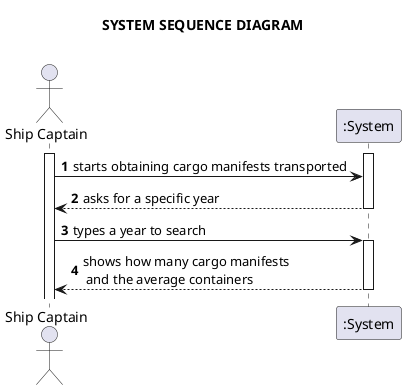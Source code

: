 @startuml
'https://plantuml.com/sequence-diagram

title <b>SYSTEM SEQUENCE DIAGRAM\n
autonumber
'hide footbox
actor "Ship Captain" as Cap

participant ":System" as System

activate Cap
activate System

Cap -> System : starts obtaining cargo manifests transported
System --> Cap : asks for a specific year
deactivate System
Cap -> System : types a year to search
activate System
System --> Cap : shows how many cargo manifests \n and the average containers
deactivate System

@enduml